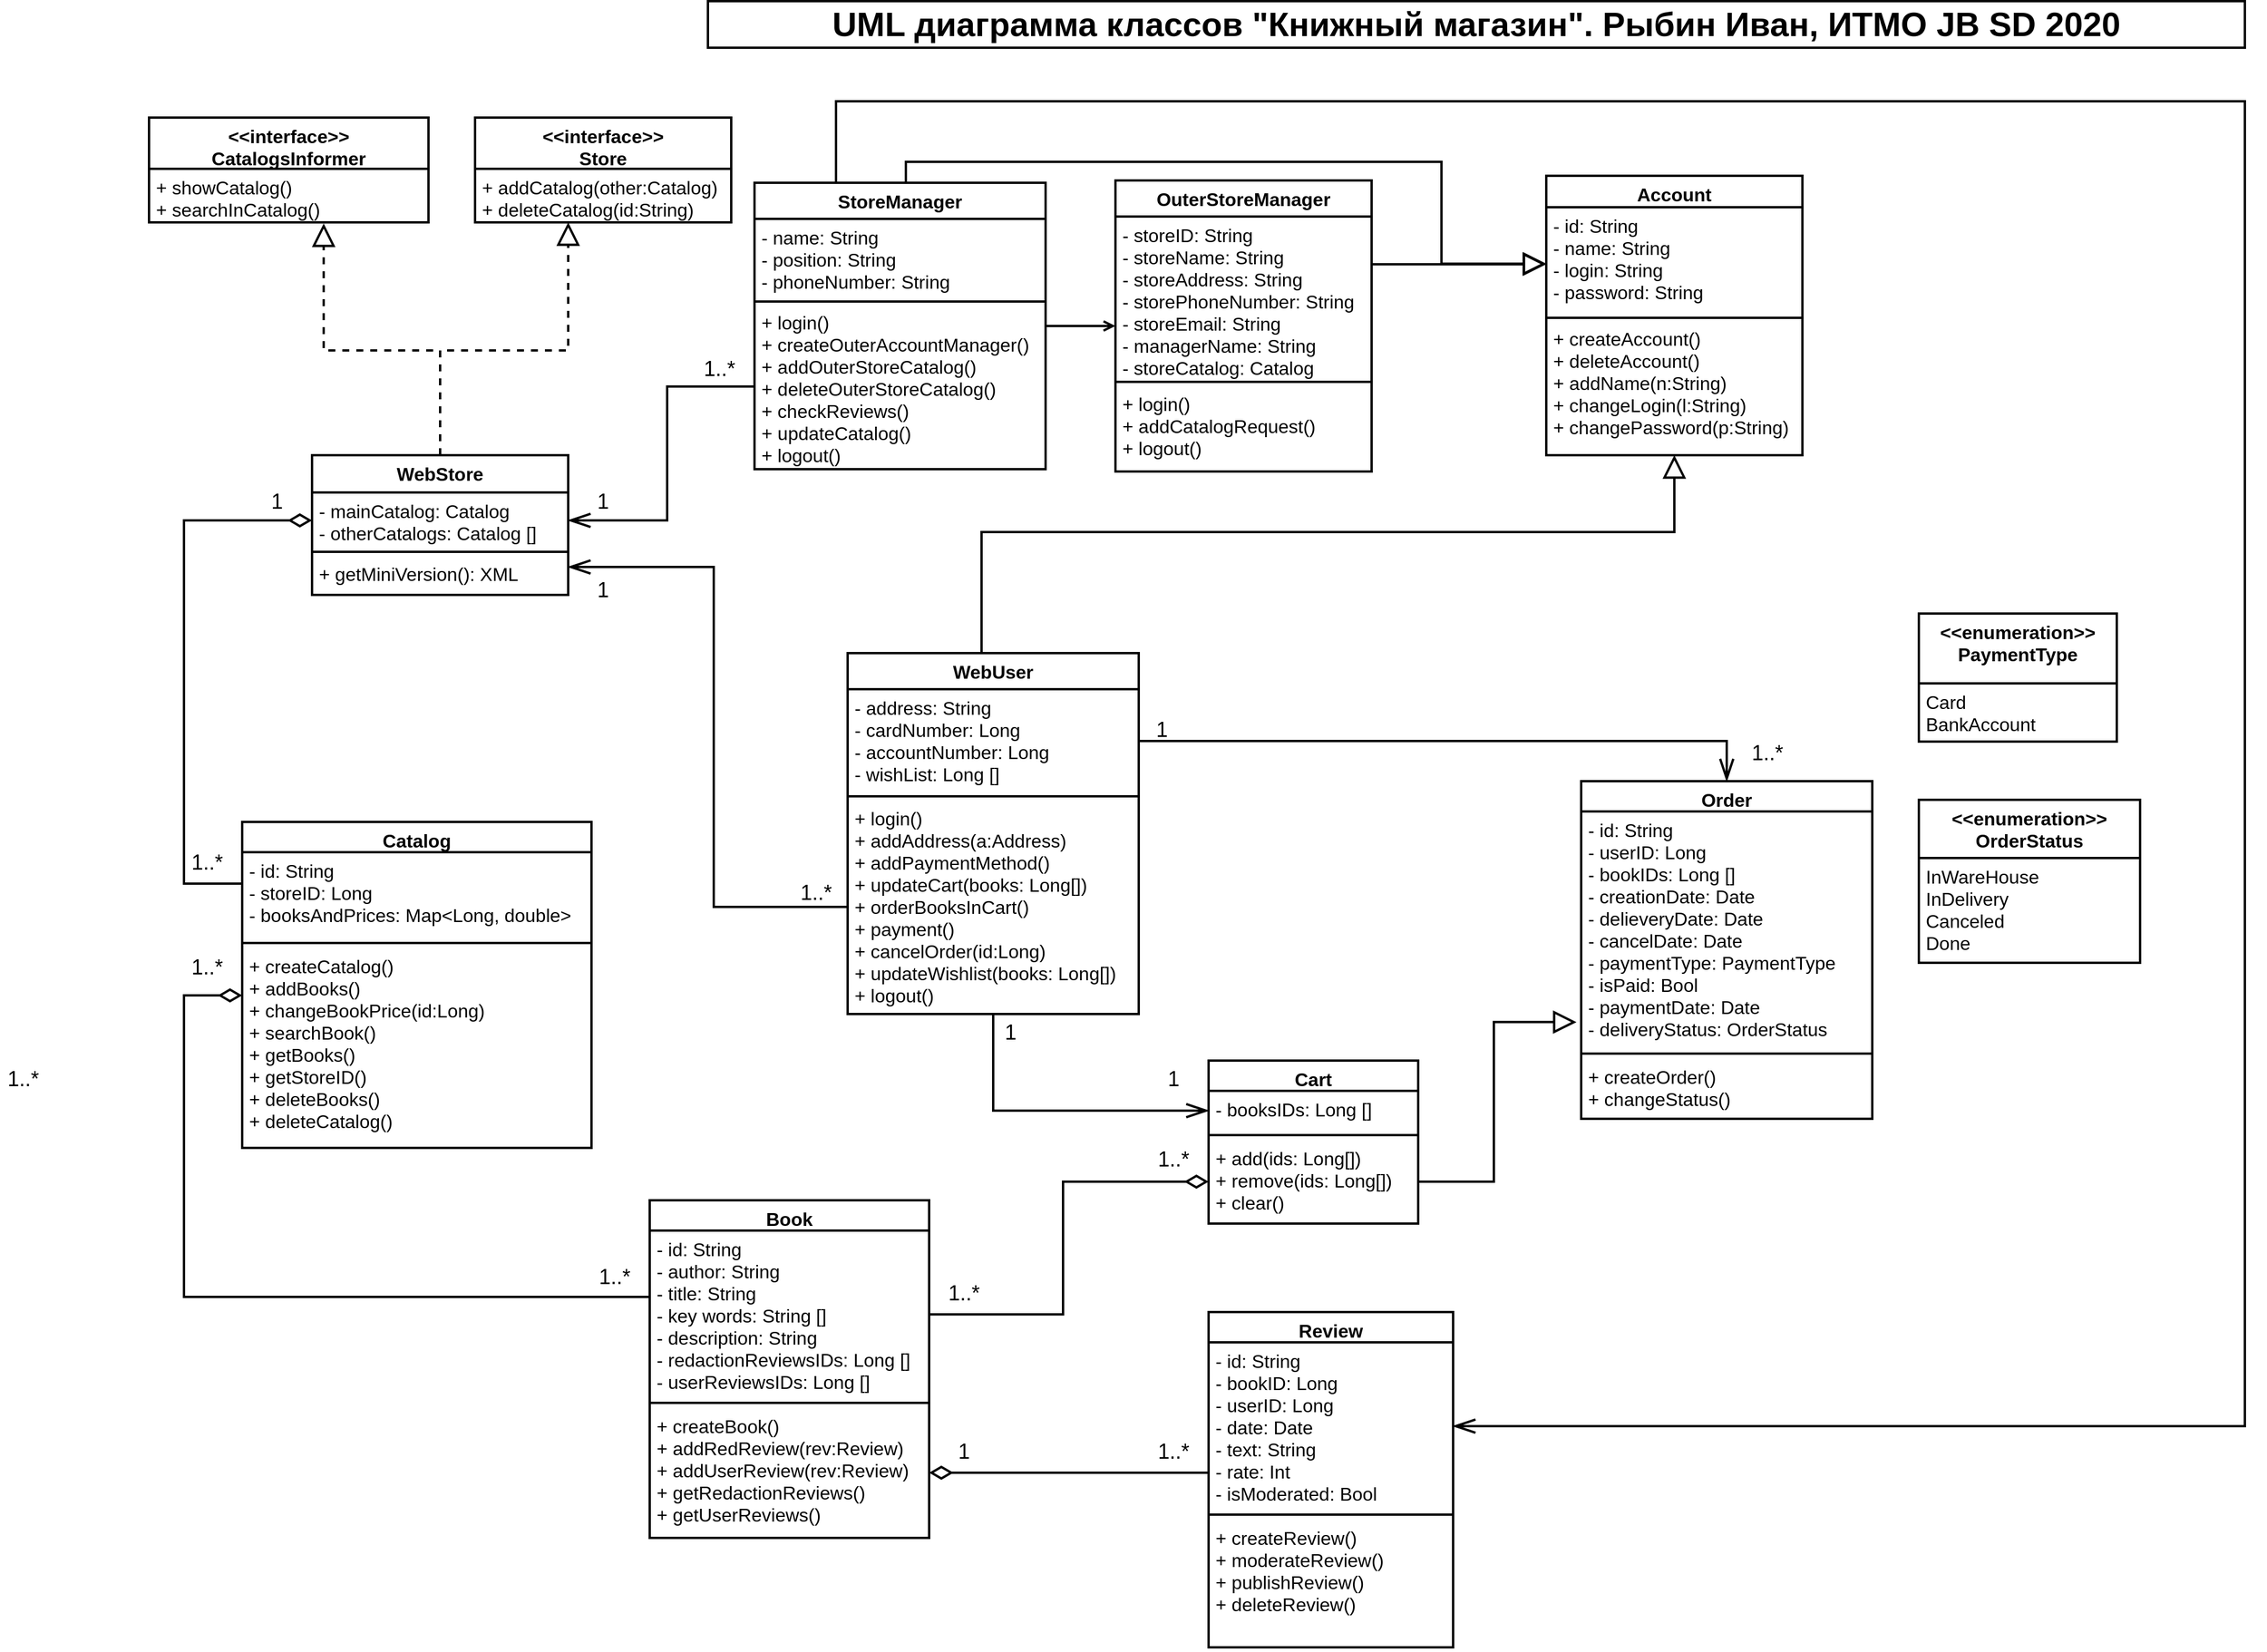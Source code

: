 <mxfile version="13.0.3" type="device"><diagram id="Ms328TXNpLIWVtlXuOGU" name="Страница 1"><mxGraphModel dx="2926" dy="1691" grid="1" gridSize="10" guides="1" tooltips="1" connect="1" arrows="1" fold="1" page="1" pageScale="1" pageWidth="2000" pageHeight="1500" math="0" shadow="0"><root><mxCell id="0"/><mxCell id="1" parent="0"/><mxCell id="Cxw3UxHor1Bwj6tyAKB3-21" value="Catalog" style="swimlane;fontStyle=1;align=center;verticalAlign=top;childLayout=stackLayout;horizontal=1;startSize=26;horizontalStack=0;resizeParent=1;resizeParentMax=0;resizeLast=0;collapsible=1;marginBottom=0;fontSize=16;strokeWidth=2;" parent="1" vertex="1"><mxGeometry x="218" y="757" width="300" height="280" as="geometry"><mxRectangle x="230" y="240" width="60" height="26" as="alternateBounds"/></mxGeometry></mxCell><mxCell id="Cxw3UxHor1Bwj6tyAKB3-22" value="- id: String&#10;- storeID: Long&#10;- booksAndPrices: Map&lt;Long, double&gt;" style="text;strokeColor=none;fillColor=none;align=left;verticalAlign=top;spacingLeft=4;spacingRight=4;overflow=hidden;rotatable=0;points=[[0,0.5],[1,0.5]];portConstraint=eastwest;fontSize=16;strokeWidth=2;" parent="Cxw3UxHor1Bwj6tyAKB3-21" vertex="1"><mxGeometry y="26" width="300" height="74" as="geometry"/></mxCell><mxCell id="Cxw3UxHor1Bwj6tyAKB3-23" value="" style="line;strokeWidth=2;fillColor=none;align=left;verticalAlign=middle;spacingTop=-1;spacingLeft=3;spacingRight=3;rotatable=0;labelPosition=right;points=[];portConstraint=eastwest;fontSize=16;" parent="Cxw3UxHor1Bwj6tyAKB3-21" vertex="1"><mxGeometry y="100" width="300" height="8" as="geometry"/></mxCell><mxCell id="Cxw3UxHor1Bwj6tyAKB3-24" value="+ createCatalog()&#10;+ addBooks()&#10;+ changeBookPrice(id:Long)&#10;+ searchBook()&#10;+ getBooks()&#10;+ getStoreID()&#10;+ deleteBooks()&#10;+ deleteCatalog()" style="text;strokeColor=none;fillColor=none;align=left;verticalAlign=top;spacingLeft=4;spacingRight=4;overflow=hidden;rotatable=0;points=[[0,0.5],[1,0.5]];portConstraint=eastwest;fontSize=16;strokeWidth=2;" parent="Cxw3UxHor1Bwj6tyAKB3-21" vertex="1"><mxGeometry y="108" width="300" height="172" as="geometry"/></mxCell><mxCell id="5qREENUVBAZY7n3p8-hr-56" style="edgeStyle=orthogonalEdgeStyle;rounded=0;orthogonalLoop=1;jettySize=auto;html=1;entryX=0;entryY=0.5;entryDx=0;entryDy=0;endArrow=diamondThin;endFill=0;endSize=15;fontSize=16;strokeWidth=2;" parent="1" source="Cxw3UxHor1Bwj6tyAKB3-22" target="5qREENUVBAZY7n3p8-hr-14" edge="1"><mxGeometry relative="1" as="geometry"><Array as="points"><mxPoint x="168" y="810"/><mxPoint x="168" y="498"/></Array></mxGeometry></mxCell><mxCell id="5qREENUVBAZY7n3p8-hr-102" style="edgeStyle=orthogonalEdgeStyle;rounded=0;orthogonalLoop=1;jettySize=auto;html=1;entryX=1;entryY=0.134;entryDx=0;entryDy=0;entryPerimeter=0;endArrow=none;endFill=0;endSize=15;fontSize=18;startArrow=open;startFill=0;strokeWidth=2;" parent="1" source="5qREENUVBAZY7n3p8-hr-37" target="5qREENUVBAZY7n3p8-hr-44" edge="1"><mxGeometry relative="1" as="geometry"/></mxCell><mxCell id="5qREENUVBAZY7n3p8-hr-37" value="OuterStoreManager" style="swimlane;fontStyle=1;align=center;verticalAlign=top;childLayout=stackLayout;horizontal=1;startSize=31;horizontalStack=0;resizeParent=1;resizeParentMax=0;resizeLast=0;collapsible=1;marginBottom=0;fontSize=16;strokeWidth=2;" parent="1" vertex="1"><mxGeometry x="968" y="206" width="220" height="250" as="geometry"><mxRectangle x="230" y="240" width="60" height="26" as="alternateBounds"/></mxGeometry></mxCell><mxCell id="5qREENUVBAZY7n3p8-hr-38" value="- storeID: String&#10;- storeName: String&#10;- storeAddress: String&#10;- storePhoneNumber: String&#10;- storeEmail: String&#10;- managerName: String&#10;- storeCatalog: Catalog" style="text;strokeColor=none;fillColor=none;align=left;verticalAlign=top;spacingLeft=4;spacingRight=4;overflow=hidden;rotatable=0;points=[[0,0.5],[1,0.5]];portConstraint=eastwest;fontSize=16;strokeWidth=2;" parent="5qREENUVBAZY7n3p8-hr-37" vertex="1"><mxGeometry y="31" width="220" height="139" as="geometry"/></mxCell><mxCell id="5qREENUVBAZY7n3p8-hr-39" value="" style="line;strokeWidth=2;fillColor=none;align=left;verticalAlign=middle;spacingTop=-1;spacingLeft=3;spacingRight=3;rotatable=0;labelPosition=right;points=[];portConstraint=eastwest;fontSize=16;" parent="5qREENUVBAZY7n3p8-hr-37" vertex="1"><mxGeometry y="170" width="220" height="6" as="geometry"/></mxCell><mxCell id="5qREENUVBAZY7n3p8-hr-40" value="+ login()&#10;+ addCatalogRequest()&#10;+ logout()" style="text;strokeColor=none;fillColor=none;align=left;verticalAlign=top;spacingLeft=4;spacingRight=4;overflow=hidden;rotatable=0;points=[[0,0.5],[1,0.5]];portConstraint=eastwest;fontSize=16;strokeWidth=2;" parent="5qREENUVBAZY7n3p8-hr-37" vertex="1"><mxGeometry y="176" width="220" height="74" as="geometry"/></mxCell><mxCell id="Cxw3UxHor1Bwj6tyAKB3-1" value="Book" style="swimlane;fontStyle=1;align=center;verticalAlign=top;childLayout=stackLayout;horizontal=1;startSize=26;horizontalStack=0;resizeParent=1;resizeParentMax=0;resizeLast=0;collapsible=1;marginBottom=0;fontSize=16;strokeWidth=2;" parent="1" vertex="1"><mxGeometry x="568" y="1082" width="240" height="290" as="geometry"><mxRectangle x="230" y="240" width="60" height="26" as="alternateBounds"/></mxGeometry></mxCell><mxCell id="Cxw3UxHor1Bwj6tyAKB3-2" value="- id: String&#10;- author: String&#10;- title: String&#10;- key words: String []&#10;- description: String&#10;- redactionReviewsIDs: Long []&#10;- userReviewsIDs: Long []&#10;" style="text;strokeColor=none;fillColor=none;align=left;verticalAlign=top;spacingLeft=4;spacingRight=4;overflow=hidden;rotatable=0;points=[[0,0.5],[1,0.5]];portConstraint=eastwest;fontSize=16;strokeWidth=2;" parent="Cxw3UxHor1Bwj6tyAKB3-1" vertex="1"><mxGeometry y="26" width="240" height="144" as="geometry"/></mxCell><mxCell id="Cxw3UxHor1Bwj6tyAKB3-3" value="" style="line;strokeWidth=2;fillColor=none;align=left;verticalAlign=middle;spacingTop=-1;spacingLeft=3;spacingRight=3;rotatable=0;labelPosition=right;points=[];portConstraint=eastwest;fontSize=16;" parent="Cxw3UxHor1Bwj6tyAKB3-1" vertex="1"><mxGeometry y="170" width="240" height="8" as="geometry"/></mxCell><mxCell id="Cxw3UxHor1Bwj6tyAKB3-4" value="+ createBook()&#10;+ addRedReview(rev:Review)&#10;+ addUserReview(rev:Review)&#10;+ getRedactionReviews()&#10;+ getUserReviews()" style="text;strokeColor=none;fillColor=none;align=left;verticalAlign=top;spacingLeft=4;spacingRight=4;overflow=hidden;rotatable=0;points=[[0,0.5],[1,0.5]];portConstraint=eastwest;fontSize=16;strokeWidth=2;" parent="Cxw3UxHor1Bwj6tyAKB3-1" vertex="1"><mxGeometry y="178" width="240" height="112" as="geometry"/></mxCell><mxCell id="5qREENUVBAZY7n3p8-hr-57" style="edgeStyle=orthogonalEdgeStyle;rounded=0;orthogonalLoop=1;jettySize=auto;html=1;endArrow=diamondThin;endFill=0;endSize=15;fontSize=16;strokeWidth=2;" parent="1" source="Cxw3UxHor1Bwj6tyAKB3-2" edge="1"><mxGeometry relative="1" as="geometry"><mxPoint x="218" y="906" as="targetPoint"/><Array as="points"><mxPoint x="168" y="1165"/><mxPoint x="168" y="906"/></Array></mxGeometry></mxCell><mxCell id="5qREENUVBAZY7n3p8-hr-58" style="edgeStyle=orthogonalEdgeStyle;rounded=0;orthogonalLoop=1;jettySize=auto;html=1;entryX=1;entryY=0.5;entryDx=0;entryDy=0;endArrow=diamondThin;endFill=0;endSize=15;fontSize=16;strokeWidth=2;" parent="1" source="Cxw3UxHor1Bwj6tyAKB3-18" target="Cxw3UxHor1Bwj6tyAKB3-4" edge="1"><mxGeometry relative="1" as="geometry"><Array as="points"><mxPoint x="998" y="1316"/><mxPoint x="998" y="1316"/></Array></mxGeometry></mxCell><mxCell id="5qREENUVBAZY7n3p8-hr-77" style="edgeStyle=orthogonalEdgeStyle;rounded=0;orthogonalLoop=1;jettySize=auto;html=1;entryX=0;entryY=0.5;entryDx=0;entryDy=0;endArrow=openThin;endFill=0;endSize=15;fontSize=16;strokeWidth=2;" parent="1" source="Cxw3UxHor1Bwj6tyAKB3-34" target="Cxw3UxHor1Bwj6tyAKB3-46" edge="1"><mxGeometry relative="1" as="geometry"/></mxCell><mxCell id="5qREENUVBAZY7n3p8-hr-88" style="edgeStyle=orthogonalEdgeStyle;rounded=0;orthogonalLoop=1;jettySize=auto;html=1;entryX=0.5;entryY=1;entryDx=0;entryDy=0;endArrow=block;endFill=0;endSize=15;fontSize=16;strokeWidth=2;" parent="1" source="Cxw3UxHor1Bwj6tyAKB3-34" target="5qREENUVBAZY7n3p8-hr-23" edge="1"><mxGeometry relative="1" as="geometry"><Array as="points"><mxPoint x="853" y="508"/><mxPoint x="1448" y="508"/></Array></mxGeometry></mxCell><mxCell id="Cxw3UxHor1Bwj6tyAKB3-34" value="WebUser" style="swimlane;fontStyle=1;align=center;verticalAlign=top;childLayout=stackLayout;horizontal=1;startSize=31;horizontalStack=0;resizeParent=1;resizeParentMax=0;resizeLast=0;collapsible=1;marginBottom=0;fontSize=16;strokeWidth=2;" parent="1" vertex="1"><mxGeometry x="738" y="612" width="250" height="310" as="geometry"><mxRectangle x="230" y="240" width="60" height="26" as="alternateBounds"/></mxGeometry></mxCell><mxCell id="Cxw3UxHor1Bwj6tyAKB3-35" value="- address: String&#10;- cardNumber: Long&#10;- accountNumber: Long&#10;- wishList: Long []" style="text;strokeColor=none;fillColor=none;align=left;verticalAlign=top;spacingLeft=4;spacingRight=4;overflow=hidden;rotatable=0;points=[[0,0.5],[1,0.5]];portConstraint=eastwest;fontSize=16;strokeWidth=2;" parent="Cxw3UxHor1Bwj6tyAKB3-34" vertex="1"><mxGeometry y="31" width="250" height="89" as="geometry"/></mxCell><mxCell id="Cxw3UxHor1Bwj6tyAKB3-36" value="" style="line;strokeWidth=2;fillColor=none;align=left;verticalAlign=middle;spacingTop=-1;spacingLeft=3;spacingRight=3;rotatable=0;labelPosition=right;points=[];portConstraint=eastwest;fontSize=16;" parent="Cxw3UxHor1Bwj6tyAKB3-34" vertex="1"><mxGeometry y="120" width="250" height="6" as="geometry"/></mxCell><mxCell id="Cxw3UxHor1Bwj6tyAKB3-37" value="+ login()&#10;+ addAddress(a:Address)&#10;+ addPaymentMethod()&#10;+ updateCart(books: Long[])&#10;+ orderBooksInCart()&#10;+ payment()&#10;+ cancelOrder(id:Long)&#10;+ updateWishlist(books: Long[])&#10;+ logout()" style="text;strokeColor=none;fillColor=none;align=left;verticalAlign=top;spacingLeft=4;spacingRight=4;overflow=hidden;rotatable=0;points=[[0,0.5],[1,0.5]];portConstraint=eastwest;fontSize=16;strokeWidth=2;" parent="Cxw3UxHor1Bwj6tyAKB3-34" vertex="1"><mxGeometry y="126" width="250" height="184" as="geometry"/></mxCell><mxCell id="Cxw3UxHor1Bwj6tyAKB3-45" value="Cart" style="swimlane;fontStyle=1;align=center;verticalAlign=top;childLayout=stackLayout;horizontal=1;startSize=26;horizontalStack=0;resizeParent=1;resizeParentMax=0;resizeLast=0;collapsible=1;marginBottom=0;fontSize=16;strokeWidth=2;" parent="1" vertex="1"><mxGeometry x="1048" y="962" width="180" height="140" as="geometry"><mxRectangle x="230" y="240" width="60" height="26" as="alternateBounds"/></mxGeometry></mxCell><mxCell id="Cxw3UxHor1Bwj6tyAKB3-46" value="- booksIDs: Long []" style="text;strokeColor=none;fillColor=none;align=left;verticalAlign=top;spacingLeft=4;spacingRight=4;overflow=hidden;rotatable=0;points=[[0,0.5],[1,0.5]];portConstraint=eastwest;fontSize=16;strokeWidth=2;" parent="Cxw3UxHor1Bwj6tyAKB3-45" vertex="1"><mxGeometry y="26" width="180" height="34" as="geometry"/></mxCell><mxCell id="Cxw3UxHor1Bwj6tyAKB3-47" value="" style="line;strokeWidth=2;fillColor=none;align=left;verticalAlign=middle;spacingTop=-1;spacingLeft=3;spacingRight=3;rotatable=0;labelPosition=right;points=[];portConstraint=eastwest;fontSize=16;" parent="Cxw3UxHor1Bwj6tyAKB3-45" vertex="1"><mxGeometry y="60" width="180" height="8" as="geometry"/></mxCell><mxCell id="Cxw3UxHor1Bwj6tyAKB3-48" value="+ add(ids: Long[])&#10;+ remove(ids: Long[])&#10;+ clear()" style="text;strokeColor=none;fillColor=none;align=left;verticalAlign=top;spacingLeft=4;spacingRight=4;overflow=hidden;rotatable=0;points=[[0,0.5],[1,0.5]];portConstraint=eastwest;fontSize=16;strokeWidth=2;" parent="Cxw3UxHor1Bwj6tyAKB3-45" vertex="1"><mxGeometry y="68" width="180" height="72" as="geometry"/></mxCell><mxCell id="5qREENUVBAZY7n3p8-hr-17" value="&lt;&lt;interface&gt;&gt;&#10;CatalogsInformer" style="swimlane;fontStyle=1;align=center;verticalAlign=top;childLayout=stackLayout;horizontal=1;startSize=44;horizontalStack=0;resizeParent=1;resizeParentMax=0;resizeLast=0;collapsible=1;marginBottom=0;fontSize=16;strokeWidth=2;" parent="1" vertex="1"><mxGeometry x="138" y="152" width="240" height="90" as="geometry"><mxRectangle x="230" y="240" width="60" height="26" as="alternateBounds"/></mxGeometry></mxCell><mxCell id="5qREENUVBAZY7n3p8-hr-18" value="+ showCatalog()&#10;+ searchInCatalog()" style="text;strokeColor=none;fillColor=none;align=left;verticalAlign=top;spacingLeft=4;spacingRight=4;overflow=hidden;rotatable=0;points=[[0,0.5],[1,0.5]];portConstraint=eastwest;fontSize=16;strokeWidth=2;" parent="5qREENUVBAZY7n3p8-hr-17" vertex="1"><mxGeometry y="44" width="240" height="46" as="geometry"/></mxCell><mxCell id="5qREENUVBAZY7n3p8-hr-5" value="&lt;&lt;interface&gt;&gt;&#10;Store" style="swimlane;fontStyle=1;align=center;verticalAlign=top;childLayout=stackLayout;horizontal=1;startSize=44;horizontalStack=0;resizeParent=1;resizeParentMax=0;resizeLast=0;collapsible=1;marginBottom=0;fontSize=16;strokeWidth=2;" parent="1" vertex="1"><mxGeometry x="418" y="152" width="220" height="90" as="geometry"><mxRectangle x="230" y="240" width="60" height="26" as="alternateBounds"/></mxGeometry></mxCell><mxCell id="5qREENUVBAZY7n3p8-hr-8" value="+ addCatalog(other:Catalog)&#10;+ deleteCatalog(id:String)" style="text;strokeColor=none;fillColor=none;align=left;verticalAlign=top;spacingLeft=4;spacingRight=4;overflow=hidden;rotatable=0;points=[[0,0.5],[1,0.5]];portConstraint=eastwest;fontSize=16;strokeWidth=2;" parent="5qREENUVBAZY7n3p8-hr-5" vertex="1"><mxGeometry y="44" width="220" height="46" as="geometry"/></mxCell><mxCell id="5qREENUVBAZY7n3p8-hr-78" style="edgeStyle=orthogonalEdgeStyle;rounded=0;orthogonalLoop=1;jettySize=auto;html=1;exitX=0.25;exitY=0;exitDx=0;exitDy=0;endArrow=openThin;endFill=0;endSize=15;fontSize=16;entryX=1;entryY=0.5;entryDx=0;entryDy=0;strokeWidth=2;" parent="1" source="5qREENUVBAZY7n3p8-hr-41" target="Cxw3UxHor1Bwj6tyAKB3-18" edge="1"><mxGeometry relative="1" as="geometry"><mxPoint x="1258" y="1448" as="targetPoint"/><Array as="points"><mxPoint x="728" y="208"/><mxPoint x="728" y="138"/><mxPoint x="1938" y="138"/><mxPoint x="1938" y="1276"/></Array></mxGeometry></mxCell><mxCell id="5qREENUVBAZY7n3p8-hr-69" style="edgeStyle=orthogonalEdgeStyle;rounded=0;orthogonalLoop=1;jettySize=auto;html=1;exitX=0.5;exitY=0;exitDx=0;exitDy=0;endArrow=block;endFill=0;endSize=15;fontSize=16;dashed=1;strokeWidth=2;" parent="1" source="5qREENUVBAZY7n3p8-hr-13" edge="1"><mxGeometry relative="1" as="geometry"><mxPoint x="288" y="243" as="targetPoint"/><Array as="points"><mxPoint x="388" y="352"/><mxPoint x="288" y="352"/></Array></mxGeometry></mxCell><mxCell id="5qREENUVBAZY7n3p8-hr-70" style="edgeStyle=orthogonalEdgeStyle;rounded=0;orthogonalLoop=1;jettySize=auto;html=1;exitX=0.5;exitY=0;exitDx=0;exitDy=0;endArrow=block;endFill=0;endSize=15;fontSize=16;dashed=1;strokeWidth=2;" parent="1" source="5qREENUVBAZY7n3p8-hr-13" target="5qREENUVBAZY7n3p8-hr-8" edge="1"><mxGeometry relative="1" as="geometry"><mxPoint x="568" y="262" as="targetPoint"/><Array as="points"><mxPoint x="388" y="352"/><mxPoint x="498" y="352"/></Array></mxGeometry></mxCell><mxCell id="5qREENUVBAZY7n3p8-hr-13" value="WebStore" style="swimlane;fontStyle=1;align=center;verticalAlign=top;childLayout=stackLayout;horizontal=1;startSize=32;horizontalStack=0;resizeParent=1;resizeParentMax=0;resizeLast=0;collapsible=1;marginBottom=0;fontSize=16;strokeWidth=2;" parent="1" vertex="1"><mxGeometry x="278" y="442" width="220" height="120" as="geometry"><mxRectangle x="230" y="240" width="60" height="26" as="alternateBounds"/></mxGeometry></mxCell><mxCell id="5qREENUVBAZY7n3p8-hr-14" value="- mainCatalog: Catalog&#10;- otherCatalogs: Catalog [] " style="text;strokeColor=none;fillColor=none;align=left;verticalAlign=top;spacingLeft=4;spacingRight=4;overflow=hidden;rotatable=0;points=[[0,0.5],[1,0.5]];portConstraint=eastwest;fontSize=16;strokeWidth=2;" parent="5qREENUVBAZY7n3p8-hr-13" vertex="1"><mxGeometry y="32" width="220" height="48" as="geometry"/></mxCell><mxCell id="5qREENUVBAZY7n3p8-hr-15" value="" style="line;strokeWidth=2;fillColor=none;align=left;verticalAlign=middle;spacingTop=-1;spacingLeft=3;spacingRight=3;rotatable=0;labelPosition=right;points=[];portConstraint=eastwest;fontSize=16;" parent="5qREENUVBAZY7n3p8-hr-13" vertex="1"><mxGeometry y="80" width="220" height="6" as="geometry"/></mxCell><mxCell id="5qREENUVBAZY7n3p8-hr-16" value="+ getMiniVersion(): XML" style="text;strokeColor=none;fillColor=none;align=left;verticalAlign=top;spacingLeft=4;spacingRight=4;overflow=hidden;rotatable=0;points=[[0,0.5],[1,0.5]];portConstraint=eastwest;fontSize=16;strokeWidth=2;" parent="5qREENUVBAZY7n3p8-hr-13" vertex="1"><mxGeometry y="86" width="220" height="34" as="geometry"/></mxCell><mxCell id="5qREENUVBAZY7n3p8-hr-63" style="edgeStyle=orthogonalEdgeStyle;rounded=0;orthogonalLoop=1;jettySize=auto;html=1;exitX=0;exitY=0.5;exitDx=0;exitDy=0;endArrow=openThin;endFill=0;endSize=15;fontSize=16;strokeWidth=2;" parent="1" source="Cxw3UxHor1Bwj6tyAKB3-37" edge="1"><mxGeometry relative="1" as="geometry"><mxPoint x="498" y="538" as="targetPoint"/><Array as="points"><mxPoint x="623" y="830"/><mxPoint x="623" y="538"/><mxPoint x="498" y="538"/></Array></mxGeometry></mxCell><mxCell id="5qREENUVBAZY7n3p8-hr-64" value="1..*" style="text;html=1;strokeColor=none;fillColor=none;align=center;verticalAlign=middle;whiteSpace=wrap;rounded=0;fontSize=18;strokeWidth=2;" parent="1" vertex="1"><mxGeometry x="691" y="808" width="40" height="20" as="geometry"/></mxCell><mxCell id="5qREENUVBAZY7n3p8-hr-71" value="1..*" style="text;html=1;strokeColor=none;fillColor=none;align=center;verticalAlign=middle;whiteSpace=wrap;rounded=0;fontSize=18;strokeWidth=2;" parent="1" vertex="1"><mxGeometry x="168" y="782" width="40" height="20" as="geometry"/></mxCell><mxCell id="5qREENUVBAZY7n3p8-hr-73" value="1" style="text;html=1;strokeColor=none;fillColor=none;align=center;verticalAlign=middle;whiteSpace=wrap;rounded=0;fontSize=18;strokeWidth=2;" parent="1" vertex="1"><mxGeometry x="228" y="472" width="40" height="20" as="geometry"/></mxCell><mxCell id="5qREENUVBAZY7n3p8-hr-74" value="1..*" style="text;html=1;strokeColor=none;fillColor=none;align=center;verticalAlign=middle;whiteSpace=wrap;rounded=0;fontSize=18;strokeWidth=2;" parent="1" vertex="1"><mxGeometry x="518" y="1138" width="40" height="20" as="geometry"/></mxCell><mxCell id="5qREENUVBAZY7n3p8-hr-75" value="1..*" style="text;html=1;strokeColor=none;fillColor=none;align=center;verticalAlign=middle;whiteSpace=wrap;rounded=0;fontSize=18;strokeWidth=2;" parent="1" vertex="1"><mxGeometry x="168" y="872" width="40" height="20" as="geometry"/></mxCell><mxCell id="5qREENUVBAZY7n3p8-hr-76" style="edgeStyle=orthogonalEdgeStyle;rounded=0;orthogonalLoop=1;jettySize=auto;html=1;exitX=1;exitY=0.5;exitDx=0;exitDy=0;endArrow=diamondThin;endFill=0;endSize=15;fontSize=16;strokeWidth=2;" parent="1" source="Cxw3UxHor1Bwj6tyAKB3-2" target="Cxw3UxHor1Bwj6tyAKB3-48" edge="1"><mxGeometry relative="1" as="geometry"/></mxCell><mxCell id="5qREENUVBAZY7n3p8-hr-85" value="1" style="text;html=1;strokeColor=none;fillColor=none;align=center;verticalAlign=middle;whiteSpace=wrap;rounded=0;fontSize=18;strokeWidth=2;" parent="1" vertex="1"><mxGeometry x="508" y="548" width="40" height="20" as="geometry"/></mxCell><mxCell id="5qREENUVBAZY7n3p8-hr-86" style="edgeStyle=orthogonalEdgeStyle;rounded=0;orthogonalLoop=1;jettySize=auto;html=1;exitX=0.5;exitY=0;exitDx=0;exitDy=0;entryX=0;entryY=0.5;entryDx=0;entryDy=0;endArrow=block;endFill=0;endSize=15;fontSize=16;strokeWidth=2;" parent="1" edge="1"><mxGeometry relative="1" as="geometry"><mxPoint x="788" y="210" as="sourcePoint"/><mxPoint x="1338" y="277.5" as="targetPoint"/><Array as="points"><mxPoint x="788" y="190"/><mxPoint x="1248" y="190"/><mxPoint x="1248" y="277"/></Array></mxGeometry></mxCell><mxCell id="5qREENUVBAZY7n3p8-hr-41" value="StoreManager" style="swimlane;fontStyle=1;align=center;verticalAlign=top;childLayout=stackLayout;horizontal=1;startSize=31;horizontalStack=0;resizeParent=1;resizeParentMax=0;resizeLast=0;collapsible=1;marginBottom=0;fontSize=16;strokeWidth=2;" parent="1" vertex="1"><mxGeometry x="658" y="208" width="250" height="246" as="geometry"><mxRectangle x="230" y="240" width="60" height="26" as="alternateBounds"/></mxGeometry></mxCell><mxCell id="5qREENUVBAZY7n3p8-hr-42" value="- name: String&#10;- position: String&#10;- phoneNumber: String" style="text;strokeColor=none;fillColor=none;align=left;verticalAlign=top;spacingLeft=4;spacingRight=4;overflow=hidden;rotatable=0;points=[[0,0.5],[1,0.5]];portConstraint=eastwest;fontSize=16;strokeWidth=2;" parent="5qREENUVBAZY7n3p8-hr-41" vertex="1"><mxGeometry y="31" width="250" height="69" as="geometry"/></mxCell><mxCell id="5qREENUVBAZY7n3p8-hr-43" value="" style="line;strokeWidth=2;fillColor=none;align=left;verticalAlign=middle;spacingTop=-1;spacingLeft=3;spacingRight=3;rotatable=0;labelPosition=right;points=[];portConstraint=eastwest;fontSize=16;" parent="5qREENUVBAZY7n3p8-hr-41" vertex="1"><mxGeometry y="100" width="250" height="4" as="geometry"/></mxCell><mxCell id="5qREENUVBAZY7n3p8-hr-44" value="+ login()&#10;+ createOuterAccountManager()&#10;+ addOuterStoreCatalog()&#10;+ deleteOuterStoreCatalog()&#10;+ checkReviews()&#10;+ updateCatalog()&#10;+ logout()" style="text;strokeColor=none;fillColor=none;align=left;verticalAlign=top;spacingLeft=4;spacingRight=4;overflow=hidden;rotatable=0;points=[[0,0.5],[1,0.5]];portConstraint=eastwest;fontSize=16;strokeWidth=2;" parent="5qREENUVBAZY7n3p8-hr-41" vertex="1"><mxGeometry y="104" width="250" height="142" as="geometry"/></mxCell><mxCell id="Cxw3UxHor1Bwj6tyAKB3-13" value="Order" style="swimlane;fontStyle=1;align=center;verticalAlign=top;childLayout=stackLayout;horizontal=1;startSize=26;horizontalStack=0;resizeParent=1;resizeParentMax=0;resizeLast=0;collapsible=1;marginBottom=0;fontSize=16;strokeWidth=2;" parent="1" vertex="1"><mxGeometry x="1368" y="722" width="250" height="290" as="geometry"><mxRectangle x="230" y="240" width="60" height="26" as="alternateBounds"/></mxGeometry></mxCell><mxCell id="Cxw3UxHor1Bwj6tyAKB3-14" value="- id: String&#10;- userID: Long&#10;- bookIDs: Long []&#10;- creationDate: Date&#10;- delieveryDate: Date&#10;- cancelDate: Date&#10;- paymentType: PaymentType &#10;- isPaid: Bool&#10;- paymentDate: Date&#10;- deliveryStatus: OrderStatus" style="text;strokeColor=none;fillColor=none;align=left;verticalAlign=top;spacingLeft=4;spacingRight=4;overflow=hidden;rotatable=0;points=[[0,0.5],[1,0.5]];portConstraint=eastwest;fontSize=16;strokeWidth=2;" parent="Cxw3UxHor1Bwj6tyAKB3-13" vertex="1"><mxGeometry y="26" width="250" height="204" as="geometry"/></mxCell><mxCell id="Cxw3UxHor1Bwj6tyAKB3-15" value="" style="line;strokeWidth=2;fillColor=none;align=left;verticalAlign=middle;spacingTop=-1;spacingLeft=3;spacingRight=3;rotatable=0;labelPosition=right;points=[];portConstraint=eastwest;fontSize=16;" parent="Cxw3UxHor1Bwj6tyAKB3-13" vertex="1"><mxGeometry y="230" width="250" height="8" as="geometry"/></mxCell><mxCell id="Cxw3UxHor1Bwj6tyAKB3-16" value="+ createOrder()&#10;+ changeStatus()" style="text;strokeColor=none;fillColor=none;align=left;verticalAlign=top;spacingLeft=4;spacingRight=4;overflow=hidden;rotatable=0;points=[[0,0.5],[1,0.5]];portConstraint=eastwest;fontSize=16;strokeWidth=2;" parent="Cxw3UxHor1Bwj6tyAKB3-13" vertex="1"><mxGeometry y="238" width="250" height="52" as="geometry"/></mxCell><mxCell id="5qREENUVBAZY7n3p8-hr-49" value="&lt;&lt;enumeration&gt;&gt;&#10;PaymentType" style="swimlane;fontStyle=1;align=center;verticalAlign=top;childLayout=stackLayout;horizontal=1;startSize=60;horizontalStack=0;resizeParent=1;resizeParentMax=0;resizeLast=0;collapsible=1;marginBottom=0;fontSize=16;strokeWidth=2;" parent="1" vertex="1"><mxGeometry x="1658" y="578" width="170" height="110" as="geometry"><mxRectangle x="230" y="240" width="60" height="26" as="alternateBounds"/></mxGeometry></mxCell><mxCell id="5qREENUVBAZY7n3p8-hr-50" value="Card&#10;BankAccount" style="text;strokeColor=none;fillColor=none;align=left;verticalAlign=top;spacingLeft=4;spacingRight=4;overflow=hidden;rotatable=0;points=[[0,0.5],[1,0.5]];portConstraint=eastwest;fontSize=16;strokeWidth=2;" parent="5qREENUVBAZY7n3p8-hr-49" vertex="1"><mxGeometry y="60" width="170" height="50" as="geometry"/></mxCell><mxCell id="5qREENUVBAZY7n3p8-hr-45" value="&lt;&lt;enumeration&gt;&gt;&#10;OrderStatus" style="swimlane;fontStyle=1;align=center;verticalAlign=top;childLayout=stackLayout;horizontal=1;startSize=50;horizontalStack=0;resizeParent=1;resizeParentMax=0;resizeLast=0;collapsible=1;marginBottom=0;fontSize=16;strokeWidth=2;" parent="1" vertex="1"><mxGeometry x="1658" y="738" width="190" height="140" as="geometry"><mxRectangle x="230" y="240" width="60" height="26" as="alternateBounds"/></mxGeometry></mxCell><mxCell id="5qREENUVBAZY7n3p8-hr-46" value="InWareHouse&#10;InDelivery&#10;Canceled&#10;Done" style="text;strokeColor=none;fillColor=none;align=left;verticalAlign=top;spacingLeft=4;spacingRight=4;overflow=hidden;rotatable=0;points=[[0,0.5],[1,0.5]];portConstraint=eastwest;fontSize=16;strokeWidth=2;" parent="5qREENUVBAZY7n3p8-hr-45" vertex="1"><mxGeometry y="50" width="190" height="90" as="geometry"/></mxCell><mxCell id="5qREENUVBAZY7n3p8-hr-23" value="Account" style="swimlane;fontStyle=1;align=center;verticalAlign=top;childLayout=stackLayout;horizontal=1;startSize=27;horizontalStack=0;resizeParent=1;resizeParentMax=0;resizeLast=0;collapsible=1;marginBottom=0;fontSize=16;strokeWidth=2;" parent="1" vertex="1"><mxGeometry x="1338" y="202" width="220" height="240" as="geometry"><mxRectangle x="230" y="240" width="60" height="26" as="alternateBounds"/></mxGeometry></mxCell><mxCell id="5qREENUVBAZY7n3p8-hr-24" value="- id: String&#10;- name: String&#10;- login: String&#10;- password: String" style="text;strokeColor=none;fillColor=none;align=left;verticalAlign=top;spacingLeft=4;spacingRight=4;overflow=hidden;rotatable=0;points=[[0,0.5],[1,0.5]];portConstraint=eastwest;fontSize=16;strokeWidth=2;" parent="5qREENUVBAZY7n3p8-hr-23" vertex="1"><mxGeometry y="27" width="220" height="93" as="geometry"/></mxCell><mxCell id="5qREENUVBAZY7n3p8-hr-25" value="" style="line;strokeWidth=2;fillColor=none;align=left;verticalAlign=middle;spacingTop=-1;spacingLeft=3;spacingRight=3;rotatable=0;labelPosition=right;points=[];portConstraint=eastwest;fontSize=16;" parent="5qREENUVBAZY7n3p8-hr-23" vertex="1"><mxGeometry y="120" width="220" height="4" as="geometry"/></mxCell><mxCell id="5qREENUVBAZY7n3p8-hr-26" value="+ createAccount()&#10;+ deleteAccount()&#10;+ addName(n:String)&#10;+ changeLogin(l:String)&#10;+ changePassword(p:String)" style="text;strokeColor=none;fillColor=none;align=left;verticalAlign=top;spacingLeft=4;spacingRight=4;overflow=hidden;rotatable=0;points=[[0,0.5],[1,0.5]];portConstraint=eastwest;fontSize=16;strokeWidth=2;" parent="5qREENUVBAZY7n3p8-hr-23" vertex="1"><mxGeometry y="124" width="220" height="116" as="geometry"/></mxCell><mxCell id="5qREENUVBAZY7n3p8-hr-87" style="edgeStyle=orthogonalEdgeStyle;rounded=0;orthogonalLoop=1;jettySize=auto;html=1;endArrow=block;endFill=0;endSize=15;fontSize=16;strokeWidth=2;" parent="1" edge="1"><mxGeometry relative="1" as="geometry"><mxPoint x="1338" y="278" as="targetPoint"/><mxPoint x="1189" y="278" as="sourcePoint"/><Array as="points"><mxPoint x="1189" y="278"/></Array></mxGeometry></mxCell><mxCell id="5qREENUVBAZY7n3p8-hr-89" style="edgeStyle=orthogonalEdgeStyle;rounded=0;orthogonalLoop=1;jettySize=auto;html=1;entryX=0.5;entryY=0;entryDx=0;entryDy=0;endArrow=openThin;endFill=0;endSize=15;fontSize=16;strokeWidth=2;" parent="1" source="Cxw3UxHor1Bwj6tyAKB3-35" target="Cxw3UxHor1Bwj6tyAKB3-13" edge="1"><mxGeometry relative="1" as="geometry"/></mxCell><mxCell id="5qREENUVBAZY7n3p8-hr-90" style="edgeStyle=orthogonalEdgeStyle;rounded=0;orthogonalLoop=1;jettySize=auto;html=1;entryX=-0.016;entryY=0.887;entryDx=0;entryDy=0;entryPerimeter=0;endArrow=block;endFill=0;endSize=15;fontSize=16;strokeWidth=2;" parent="1" source="Cxw3UxHor1Bwj6tyAKB3-48" target="Cxw3UxHor1Bwj6tyAKB3-14" edge="1"><mxGeometry relative="1" as="geometry"/></mxCell><mxCell id="5qREENUVBAZY7n3p8-hr-91" value="1..*" style="text;html=1;strokeColor=none;fillColor=none;align=center;verticalAlign=middle;whiteSpace=wrap;rounded=0;fontSize=18;strokeWidth=2;" parent="1" vertex="1"><mxGeometry x="1508" y="688" width="40" height="20" as="geometry"/></mxCell><mxCell id="5qREENUVBAZY7n3p8-hr-92" value="1" style="text;html=1;strokeColor=none;fillColor=none;align=center;verticalAlign=middle;whiteSpace=wrap;rounded=0;fontSize=18;strokeWidth=2;" parent="1" vertex="1"><mxGeometry x="988" y="668" width="40" height="20" as="geometry"/></mxCell><mxCell id="5qREENUVBAZY7n3p8-hr-94" value="1..*" style="text;html=1;strokeColor=none;fillColor=none;align=center;verticalAlign=middle;whiteSpace=wrap;rounded=0;fontSize=18;strokeWidth=2;" parent="1" vertex="1"><mxGeometry x="818" y="1152" width="40" height="20" as="geometry"/></mxCell><mxCell id="5qREENUVBAZY7n3p8-hr-95" value="1..*" style="text;html=1;strokeColor=none;fillColor=none;align=center;verticalAlign=middle;whiteSpace=wrap;rounded=0;fontSize=18;strokeWidth=2;" parent="1" vertex="1"><mxGeometry x="998" y="1037" width="40" height="20" as="geometry"/></mxCell><mxCell id="5qREENUVBAZY7n3p8-hr-96" value="1..*" style="text;html=1;strokeColor=none;fillColor=none;align=center;verticalAlign=middle;whiteSpace=wrap;rounded=0;fontSize=18;strokeWidth=2;" parent="1" vertex="1"><mxGeometry x="998" y="1288" width="40" height="20" as="geometry"/></mxCell><mxCell id="5qREENUVBAZY7n3p8-hr-97" value="1" style="text;html=1;strokeColor=none;fillColor=none;align=center;verticalAlign=middle;whiteSpace=wrap;rounded=0;fontSize=18;strokeWidth=2;" parent="1" vertex="1"><mxGeometry x="818" y="1288" width="40" height="20" as="geometry"/></mxCell><mxCell id="5qREENUVBAZY7n3p8-hr-98" value="1" style="text;html=1;strokeColor=none;fillColor=none;align=center;verticalAlign=middle;whiteSpace=wrap;rounded=0;fontSize=18;strokeWidth=2;" parent="1" vertex="1"><mxGeometry x="858" y="928" width="40" height="20" as="geometry"/></mxCell><mxCell id="5qREENUVBAZY7n3p8-hr-99" value="1" style="text;html=1;strokeColor=none;fillColor=none;align=center;verticalAlign=middle;whiteSpace=wrap;rounded=0;fontSize=18;strokeWidth=2;" parent="1" vertex="1"><mxGeometry x="998" y="968" width="40" height="20" as="geometry"/></mxCell><mxCell id="5qREENUVBAZY7n3p8-hr-100" style="edgeStyle=orthogonalEdgeStyle;rounded=0;orthogonalLoop=1;jettySize=auto;html=1;endArrow=openThin;endFill=0;endSize=15;fontSize=18;strokeWidth=2;" parent="1" source="5qREENUVBAZY7n3p8-hr-44" target="5qREENUVBAZY7n3p8-hr-14" edge="1"><mxGeometry relative="1" as="geometry"/></mxCell><mxCell id="5qREENUVBAZY7n3p8-hr-103" value="1" style="text;html=1;strokeColor=none;fillColor=none;align=center;verticalAlign=middle;whiteSpace=wrap;rounded=0;fontSize=18;strokeWidth=2;" parent="1" vertex="1"><mxGeometry x="508" y="472" width="40" height="20" as="geometry"/></mxCell><mxCell id="5qREENUVBAZY7n3p8-hr-104" value="1..*" style="text;html=1;strokeColor=none;fillColor=none;align=center;verticalAlign=middle;whiteSpace=wrap;rounded=0;fontSize=18;strokeWidth=2;" parent="1" vertex="1"><mxGeometry x="608" y="358" width="40" height="20" as="geometry"/></mxCell><mxCell id="Cxw3UxHor1Bwj6tyAKB3-17" value="Review" style="swimlane;fontStyle=1;align=center;verticalAlign=top;childLayout=stackLayout;horizontal=1;startSize=26;horizontalStack=0;resizeParent=1;resizeParentMax=0;resizeLast=0;collapsible=1;marginBottom=0;fontSize=16;strokeWidth=2;" parent="1" vertex="1"><mxGeometry x="1048" y="1178" width="210" height="288" as="geometry"><mxRectangle x="230" y="240" width="60" height="26" as="alternateBounds"/></mxGeometry></mxCell><mxCell id="Cxw3UxHor1Bwj6tyAKB3-18" value="- id: String&#10;- bookID: Long&#10;- userID: Long&#10;- date: Date&#10;- text: String&#10;- rate: Int&#10;- isModerated: Bool&#10;" style="text;strokeColor=none;fillColor=none;align=left;verticalAlign=top;spacingLeft=4;spacingRight=4;overflow=hidden;rotatable=0;points=[[0,0.5],[1,0.5]];portConstraint=eastwest;fontSize=16;strokeWidth=2;" parent="Cxw3UxHor1Bwj6tyAKB3-17" vertex="1"><mxGeometry y="26" width="210" height="144" as="geometry"/></mxCell><mxCell id="Cxw3UxHor1Bwj6tyAKB3-19" value="" style="line;strokeWidth=2;fillColor=none;align=left;verticalAlign=middle;spacingTop=-1;spacingLeft=3;spacingRight=3;rotatable=0;labelPosition=right;points=[];portConstraint=eastwest;fontSize=16;" parent="Cxw3UxHor1Bwj6tyAKB3-17" vertex="1"><mxGeometry y="170" width="210" height="8" as="geometry"/></mxCell><mxCell id="Cxw3UxHor1Bwj6tyAKB3-20" value="+ createReview()&#10;+ moderateReview()&#10;+ publishReview()&#10;+ deleteReview()&#10;" style="text;strokeColor=none;fillColor=none;align=left;verticalAlign=top;spacingLeft=4;spacingRight=4;overflow=hidden;rotatable=0;points=[[0,0.5],[1,0.5]];portConstraint=eastwest;fontSize=16;strokeWidth=2;" parent="Cxw3UxHor1Bwj6tyAKB3-17" vertex="1"><mxGeometry y="178" width="210" height="110" as="geometry"/></mxCell><mxCell id="5qREENUVBAZY7n3p8-hr-106" value="&lt;font style=&quot;font-size: 29px&quot;&gt;UML диаграмма классов &quot;Книжный магазин&quot;. Рыбин Иван, ИТМО JB SD 2020&lt;/font&gt;" style="text;html=1;strokeColor=#000000;fillColor=none;align=center;verticalAlign=middle;whiteSpace=wrap;rounded=0;fontSize=18;fontStyle=1;strokeWidth=2;" parent="1" vertex="1"><mxGeometry x="618" y="52" width="1320" height="40" as="geometry"/></mxCell><mxCell id="pNzVJ_pGjvEpQs0Ng2Dn-2" value="1..*" style="text;html=1;strokeColor=none;fillColor=none;align=center;verticalAlign=middle;whiteSpace=wrap;rounded=0;fontSize=18;strokeWidth=2;" vertex="1" parent="1"><mxGeometry x="10" y="968" width="40" height="20" as="geometry"/></mxCell></root></mxGraphModel></diagram></mxfile>